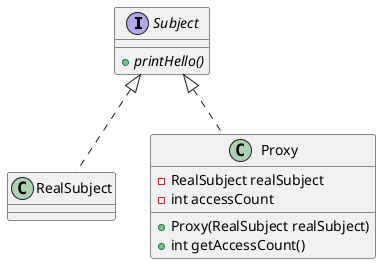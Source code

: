 @startuml
interface Subject{
    + {abstract} printHello()
}
class RealSubject implements Subject{}
class Proxy implements Subject{
    - RealSubject realSubject
    - int accessCount
    + Proxy(RealSubject realSubject)
    + int getAccessCount()
}
@enduml